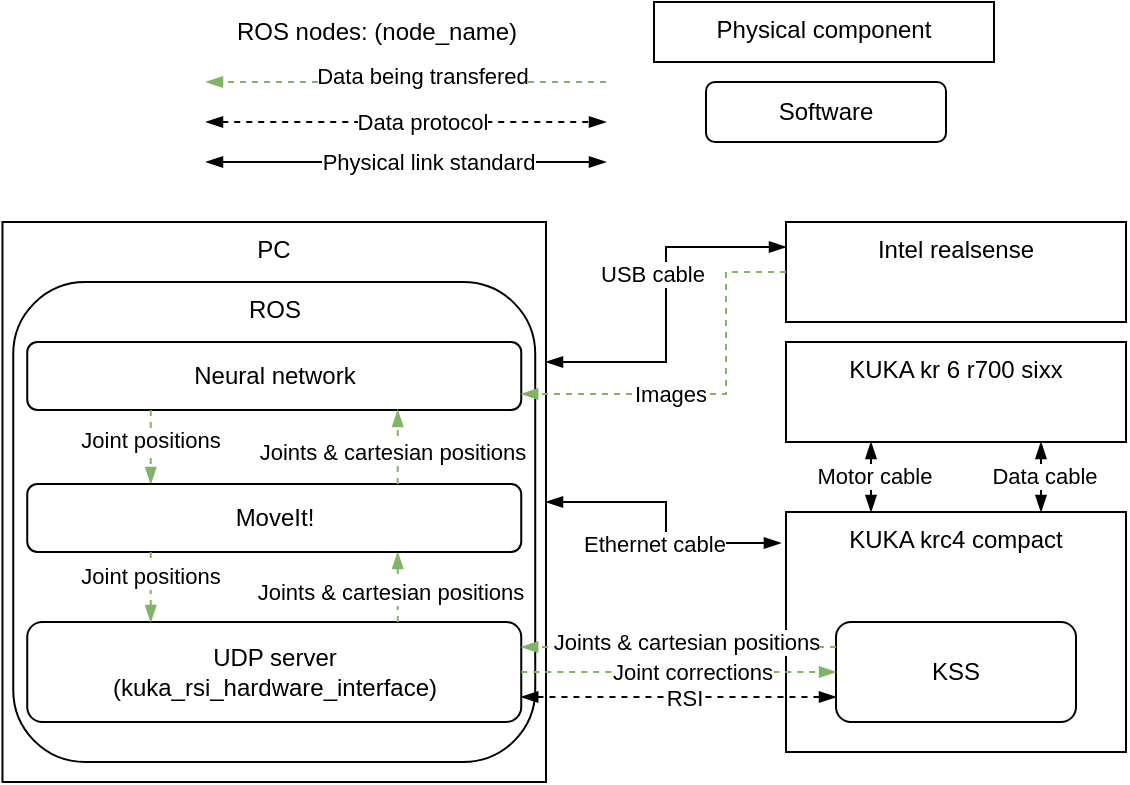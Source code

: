 <mxfile version="21.1.4" type="github">
  <diagram name="Side-1" id="D7HqKl3Z3gyon9UXmdIK">
    <mxGraphModel dx="1646" dy="1619" grid="1" gridSize="10" guides="1" tooltips="1" connect="1" arrows="1" fold="1" page="1" pageScale="1" pageWidth="827" pageHeight="1169" math="0" shadow="0">
      <root>
        <mxCell id="0" />
        <mxCell id="1" parent="0" />
        <mxCell id="BgE7IZgjUEUOgsatIoda-2" value="KUKA kr 6 r700 sixx" style="rounded=0;whiteSpace=wrap;html=1;verticalAlign=top;" vertex="1" parent="1">
          <mxGeometry x="310" y="-60" width="170" height="50" as="geometry" />
        </mxCell>
        <mxCell id="BgE7IZgjUEUOgsatIoda-4" value="" style="group" vertex="1" connectable="0" parent="1">
          <mxGeometry x="-30" y="-120" width="220" height="280" as="geometry" />
        </mxCell>
        <mxCell id="CZUTxU8bprXu9WcHHYoL-2" value="PC" style="rounded=0;whiteSpace=wrap;html=1;verticalAlign=top;" parent="BgE7IZgjUEUOgsatIoda-4" vertex="1">
          <mxGeometry x="-51.765" width="271.765" height="280" as="geometry" />
        </mxCell>
        <mxCell id="BgE7IZgjUEUOgsatIoda-3" value="ROS" style="rounded=1;whiteSpace=wrap;html=1;verticalAlign=top;" vertex="1" parent="BgE7IZgjUEUOgsatIoda-4">
          <mxGeometry x="-46.38" y="30" width="261" height="240" as="geometry" />
        </mxCell>
        <mxCell id="BgE7IZgjUEUOgsatIoda-23" value="Neural network" style="rounded=1;whiteSpace=wrap;html=1;" vertex="1" parent="BgE7IZgjUEUOgsatIoda-4">
          <mxGeometry x="-39.382" y="60" width="247" height="34" as="geometry" />
        </mxCell>
        <mxCell id="BgE7IZgjUEUOgsatIoda-22" value="UDP server&lt;br&gt;(kuka_rsi_hardware_interface)" style="rounded=1;whiteSpace=wrap;html=1;" vertex="1" parent="BgE7IZgjUEUOgsatIoda-4">
          <mxGeometry x="-39.382" y="200" width="247" height="50" as="geometry" />
        </mxCell>
        <mxCell id="BgE7IZgjUEUOgsatIoda-44" style="edgeStyle=orthogonalEdgeStyle;rounded=0;orthogonalLoop=1;jettySize=auto;html=1;exitX=0.25;exitY=1;exitDx=0;exitDy=0;dashed=1;endArrow=blockThin;endFill=1;startArrow=none;startFill=0;fillColor=#d5e8d4;strokeColor=#82b366;entryX=0.25;entryY=0;entryDx=0;entryDy=0;" edge="1" parent="BgE7IZgjUEUOgsatIoda-4" source="BgE7IZgjUEUOgsatIoda-23" target="BgE7IZgjUEUOgsatIoda-66">
          <mxGeometry relative="1" as="geometry">
            <mxPoint x="271.765" y="-60" as="sourcePoint" />
            <mxPoint x="-110" y="130" as="targetPoint" />
          </mxGeometry>
        </mxCell>
        <mxCell id="BgE7IZgjUEUOgsatIoda-45" value="Joint positions" style="edgeLabel;html=1;align=center;verticalAlign=middle;resizable=0;points=[];" vertex="1" connectable="0" parent="BgE7IZgjUEUOgsatIoda-44">
          <mxGeometry x="0.114" y="1" relative="1" as="geometry">
            <mxPoint x="-2" y="-6" as="offset" />
          </mxGeometry>
        </mxCell>
        <mxCell id="BgE7IZgjUEUOgsatIoda-47" style="edgeStyle=orthogonalEdgeStyle;rounded=0;orthogonalLoop=1;jettySize=auto;html=1;exitX=0.75;exitY=0;exitDx=0;exitDy=0;dashed=1;endArrow=blockThin;endFill=1;startArrow=none;startFill=0;fillColor=#d5e8d4;strokeColor=#82b366;entryX=0.75;entryY=1;entryDx=0;entryDy=0;" edge="1" parent="BgE7IZgjUEUOgsatIoda-4" source="BgE7IZgjUEUOgsatIoda-22" target="BgE7IZgjUEUOgsatIoda-66">
          <mxGeometry relative="1" as="geometry">
            <mxPoint x="270" y="-50" as="sourcePoint" />
            <mxPoint x="270" y="190" as="targetPoint" />
            <Array as="points" />
          </mxGeometry>
        </mxCell>
        <mxCell id="BgE7IZgjUEUOgsatIoda-48" value="Joints &amp;amp; cartesian positions" style="edgeLabel;html=1;align=center;verticalAlign=middle;resizable=0;points=[];" vertex="1" connectable="0" parent="BgE7IZgjUEUOgsatIoda-47">
          <mxGeometry x="0.114" y="1" relative="1" as="geometry">
            <mxPoint x="-3" y="4" as="offset" />
          </mxGeometry>
        </mxCell>
        <mxCell id="BgE7IZgjUEUOgsatIoda-66" value="MoveIt!" style="rounded=1;whiteSpace=wrap;html=1;" vertex="1" parent="BgE7IZgjUEUOgsatIoda-4">
          <mxGeometry x="-39.382" y="131" width="247" height="34" as="geometry" />
        </mxCell>
        <mxCell id="BgE7IZgjUEUOgsatIoda-68" style="edgeStyle=orthogonalEdgeStyle;rounded=0;orthogonalLoop=1;jettySize=auto;html=1;exitX=0.75;exitY=0;exitDx=0;exitDy=0;dashed=1;endArrow=blockThin;endFill=1;startArrow=none;startFill=0;fillColor=#d5e8d4;strokeColor=#82b366;entryX=0.75;entryY=1;entryDx=0;entryDy=0;" edge="1" parent="BgE7IZgjUEUOgsatIoda-4" source="BgE7IZgjUEUOgsatIoda-66" target="BgE7IZgjUEUOgsatIoda-23">
          <mxGeometry relative="1" as="geometry">
            <mxPoint x="32" y="114" as="sourcePoint" />
            <mxPoint x="32" y="150" as="targetPoint" />
          </mxGeometry>
        </mxCell>
        <mxCell id="BgE7IZgjUEUOgsatIoda-69" value="Joints &amp;amp; cartesian positions" style="edgeLabel;html=1;align=center;verticalAlign=middle;resizable=0;points=[];" vertex="1" connectable="0" parent="BgE7IZgjUEUOgsatIoda-68">
          <mxGeometry x="0.114" y="1" relative="1" as="geometry">
            <mxPoint x="-2" y="4" as="offset" />
          </mxGeometry>
        </mxCell>
        <mxCell id="BgE7IZgjUEUOgsatIoda-71" style="edgeStyle=orthogonalEdgeStyle;rounded=0;orthogonalLoop=1;jettySize=auto;html=1;exitX=0.25;exitY=1;exitDx=0;exitDy=0;dashed=1;endArrow=blockThin;endFill=1;startArrow=none;startFill=0;fillColor=#d5e8d4;strokeColor=#82b366;entryX=0.25;entryY=0;entryDx=0;entryDy=0;" edge="1" parent="BgE7IZgjUEUOgsatIoda-4" source="BgE7IZgjUEUOgsatIoda-66" target="BgE7IZgjUEUOgsatIoda-22">
          <mxGeometry relative="1" as="geometry">
            <mxPoint x="32" y="114" as="sourcePoint" />
            <mxPoint x="32" y="150" as="targetPoint" />
          </mxGeometry>
        </mxCell>
        <mxCell id="BgE7IZgjUEUOgsatIoda-72" value="Joint positions" style="edgeLabel;html=1;align=center;verticalAlign=middle;resizable=0;points=[];" vertex="1" connectable="0" parent="BgE7IZgjUEUOgsatIoda-71">
          <mxGeometry x="0.114" y="1" relative="1" as="geometry">
            <mxPoint x="-2" y="-8" as="offset" />
          </mxGeometry>
        </mxCell>
        <mxCell id="BgE7IZgjUEUOgsatIoda-6" value="" style="group;points=[[0,0,0,0,0],[0,0.25,0,0,0],[0,0.5,0,0,0],[0,0.75,0,0,0],[0,1,0,0,0],[0.25,0,0,0,0],[0.25,1,0,0,0],[0.5,0,0,0,0],[0.5,1,0,0,0],[0.75,0,0,0,0],[0.75,1,0,0,0],[1,0,0,0,0],[1,0.25,0,0,0],[1,0.5,0,0,0],[1,0.75,0,0,0],[1,1,0,0,0]];" vertex="1" connectable="0" parent="1">
          <mxGeometry x="310" y="25" width="170" height="120" as="geometry" />
        </mxCell>
        <mxCell id="BgE7IZgjUEUOgsatIoda-1" value="KUKA krc4 compact" style="rounded=0;whiteSpace=wrap;html=1;verticalAlign=top;" vertex="1" parent="BgE7IZgjUEUOgsatIoda-6">
          <mxGeometry width="170" height="120" as="geometry" />
        </mxCell>
        <mxCell id="BgE7IZgjUEUOgsatIoda-5" value="KSS" style="rounded=1;whiteSpace=wrap;html=1;" vertex="1" parent="BgE7IZgjUEUOgsatIoda-6">
          <mxGeometry x="25" y="55" width="120" height="50" as="geometry" />
        </mxCell>
        <mxCell id="BgE7IZgjUEUOgsatIoda-9" style="edgeStyle=orthogonalEdgeStyle;rounded=0;orthogonalLoop=1;jettySize=auto;html=1;exitX=1;exitY=0.5;exitDx=0;exitDy=0;entryX=-0.015;entryY=0.129;entryDx=0;entryDy=0;endArrow=blockThin;endFill=1;startArrow=blockThin;startFill=1;entryPerimeter=0;" edge="1" parent="1" source="CZUTxU8bprXu9WcHHYoL-2" target="BgE7IZgjUEUOgsatIoda-1">
          <mxGeometry relative="1" as="geometry" />
        </mxCell>
        <mxCell id="BgE7IZgjUEUOgsatIoda-12" value="Ethernet cable" style="edgeLabel;html=1;align=center;verticalAlign=middle;resizable=0;points=[];" vertex="1" connectable="0" parent="BgE7IZgjUEUOgsatIoda-9">
          <mxGeometry x="0.175" relative="1" as="geometry">
            <mxPoint x="-7" as="offset" />
          </mxGeometry>
        </mxCell>
        <mxCell id="BgE7IZgjUEUOgsatIoda-10" style="edgeStyle=orthogonalEdgeStyle;rounded=0;orthogonalLoop=1;jettySize=auto;html=1;exitX=0.25;exitY=0;exitDx=0;exitDy=0;entryX=0.25;entryY=1;entryDx=0;entryDy=0;endArrow=blockThin;endFill=1;startArrow=blockThin;startFill=1;" edge="1" parent="1" source="BgE7IZgjUEUOgsatIoda-1" target="BgE7IZgjUEUOgsatIoda-2">
          <mxGeometry relative="1" as="geometry" />
        </mxCell>
        <mxCell id="BgE7IZgjUEUOgsatIoda-49" value="Motor cable " style="edgeLabel;html=1;align=center;verticalAlign=middle;resizable=0;points=[];" vertex="1" connectable="0" parent="BgE7IZgjUEUOgsatIoda-10">
          <mxGeometry x="0.248" y="-1" relative="1" as="geometry">
            <mxPoint y="4" as="offset" />
          </mxGeometry>
        </mxCell>
        <mxCell id="BgE7IZgjUEUOgsatIoda-26" style="edgeStyle=orthogonalEdgeStyle;rounded=0;orthogonalLoop=1;jettySize=auto;html=1;exitX=1;exitY=0.75;exitDx=0;exitDy=0;entryX=0;entryY=0.75;entryDx=0;entryDy=0;dashed=1;endArrow=blockThin;endFill=1;startArrow=blockThin;startFill=1;" edge="1" parent="1" source="BgE7IZgjUEUOgsatIoda-22" target="BgE7IZgjUEUOgsatIoda-5">
          <mxGeometry relative="1" as="geometry" />
        </mxCell>
        <mxCell id="BgE7IZgjUEUOgsatIoda-27" value="RSI" style="edgeLabel;html=1;align=center;verticalAlign=middle;resizable=0;points=[];" vertex="1" connectable="0" parent="BgE7IZgjUEUOgsatIoda-26">
          <mxGeometry x="0.239" relative="1" as="geometry">
            <mxPoint x="-16" as="offset" />
          </mxGeometry>
        </mxCell>
        <mxCell id="BgE7IZgjUEUOgsatIoda-28" style="edgeStyle=orthogonalEdgeStyle;rounded=0;orthogonalLoop=1;jettySize=auto;html=1;exitX=0;exitY=0.25;exitDx=0;exitDy=0;dashed=1;endArrow=blockThin;endFill=1;startArrow=none;startFill=0;fillColor=#d5e8d4;strokeColor=#82b366;entryX=1;entryY=0.25;entryDx=0;entryDy=0;" edge="1" parent="1" source="BgE7IZgjUEUOgsatIoda-5" target="BgE7IZgjUEUOgsatIoda-22">
          <mxGeometry relative="1" as="geometry">
            <mxPoint x="172" y="111" as="sourcePoint" />
            <mxPoint x="300" y="112" as="targetPoint" />
          </mxGeometry>
        </mxCell>
        <mxCell id="BgE7IZgjUEUOgsatIoda-29" value="Joints &amp;amp; cartesian positions" style="edgeLabel;html=1;align=center;verticalAlign=middle;resizable=0;points=[];" vertex="1" connectable="0" parent="BgE7IZgjUEUOgsatIoda-28">
          <mxGeometry x="0.114" y="1" relative="1" as="geometry">
            <mxPoint x="12" y="-4" as="offset" />
          </mxGeometry>
        </mxCell>
        <mxCell id="BgE7IZgjUEUOgsatIoda-30" value="ROS nodes: (node_name)&lt;br&gt;" style="text;html=1;align=center;verticalAlign=middle;resizable=0;points=[];autosize=1;strokeColor=none;fillColor=none;" vertex="1" parent="1">
          <mxGeometry x="25" y="-230" width="160" height="30" as="geometry" />
        </mxCell>
        <mxCell id="BgE7IZgjUEUOgsatIoda-33" style="edgeStyle=orthogonalEdgeStyle;rounded=0;orthogonalLoop=1;jettySize=auto;html=1;exitX=0;exitY=0.25;exitDx=0;exitDy=0;dashed=1;endArrow=blockThin;endFill=1;startArrow=none;startFill=0;fillColor=#d5e8d4;strokeColor=#82b366;entryX=1;entryY=0.25;entryDx=0;entryDy=0;" edge="1" parent="1">
          <mxGeometry relative="1" as="geometry">
            <mxPoint x="220" y="-190" as="sourcePoint" />
            <mxPoint x="20" y="-190" as="targetPoint" />
          </mxGeometry>
        </mxCell>
        <mxCell id="BgE7IZgjUEUOgsatIoda-34" value="Data being transfered" style="edgeLabel;html=1;align=center;verticalAlign=middle;resizable=0;points=[];" vertex="1" connectable="0" parent="BgE7IZgjUEUOgsatIoda-33">
          <mxGeometry x="0.114" y="1" relative="1" as="geometry">
            <mxPoint x="19" y="-4" as="offset" />
          </mxGeometry>
        </mxCell>
        <mxCell id="BgE7IZgjUEUOgsatIoda-35" style="edgeStyle=orthogonalEdgeStyle;rounded=0;orthogonalLoop=1;jettySize=auto;html=1;exitX=1;exitY=0.75;exitDx=0;exitDy=0;entryX=0;entryY=0.75;entryDx=0;entryDy=0;dashed=1;endArrow=blockThin;endFill=1;startArrow=blockThin;startFill=1;" edge="1" parent="1">
          <mxGeometry relative="1" as="geometry">
            <mxPoint x="20" y="-170" as="sourcePoint" />
            <mxPoint x="220" y="-170" as="targetPoint" />
          </mxGeometry>
        </mxCell>
        <mxCell id="BgE7IZgjUEUOgsatIoda-36" value="Data protocol" style="edgeLabel;html=1;align=center;verticalAlign=middle;resizable=0;points=[];" vertex="1" connectable="0" parent="BgE7IZgjUEUOgsatIoda-35">
          <mxGeometry x="0.239" relative="1" as="geometry">
            <mxPoint x="-16" as="offset" />
          </mxGeometry>
        </mxCell>
        <mxCell id="BgE7IZgjUEUOgsatIoda-37" style="edgeStyle=orthogonalEdgeStyle;rounded=0;orthogonalLoop=1;jettySize=auto;html=1;exitX=1;exitY=0.25;exitDx=0;exitDy=0;endArrow=blockThin;endFill=1;startArrow=blockThin;startFill=1;" edge="1" parent="1">
          <mxGeometry relative="1" as="geometry">
            <mxPoint x="20" y="-150" as="sourcePoint" />
            <mxPoint x="220" y="-150" as="targetPoint" />
          </mxGeometry>
        </mxCell>
        <mxCell id="BgE7IZgjUEUOgsatIoda-38" value="Physical link standard" style="edgeLabel;html=1;align=center;verticalAlign=middle;resizable=0;points=[];" vertex="1" connectable="0" parent="BgE7IZgjUEUOgsatIoda-37">
          <mxGeometry x="0.175" relative="1" as="geometry">
            <mxPoint x="-7" as="offset" />
          </mxGeometry>
        </mxCell>
        <mxCell id="BgE7IZgjUEUOgsatIoda-39" value="" style="group;points=[[0,0,0,0,0],[0,0.25,0,0,0],[0,0.5,0,0,0],[0,0.75,0,0,0],[0,1,0,0,0],[0.25,0,0,0,0],[0.25,1,0,0,0],[0.5,0,0,0,0],[0.5,1,0,0,0],[0.75,0,0,0,0],[0.75,1,0,0,0],[1,0,0,0,0],[1,0.25,0,0,0],[1,0.5,0,0,0],[1,0.75,0,0,0],[1,1,0,0,0]];" vertex="1" connectable="0" parent="1">
          <mxGeometry x="244" y="-230" width="170" height="30" as="geometry" />
        </mxCell>
        <mxCell id="BgE7IZgjUEUOgsatIoda-40" value="Physical component" style="rounded=0;whiteSpace=wrap;html=1;verticalAlign=top;" vertex="1" parent="BgE7IZgjUEUOgsatIoda-39">
          <mxGeometry width="170" height="30" as="geometry" />
        </mxCell>
        <mxCell id="BgE7IZgjUEUOgsatIoda-42" value="Software" style="rounded=1;whiteSpace=wrap;html=1;" vertex="1" parent="1">
          <mxGeometry x="270" y="-190" width="120" height="30" as="geometry" />
        </mxCell>
        <mxCell id="BgE7IZgjUEUOgsatIoda-50" style="edgeStyle=orthogonalEdgeStyle;rounded=0;orthogonalLoop=1;jettySize=auto;html=1;exitX=0.75;exitY=0;exitDx=0;exitDy=0;entryX=0.75;entryY=1;entryDx=0;entryDy=0;endArrow=blockThin;endFill=1;startArrow=blockThin;startFill=1;" edge="1" parent="1" source="BgE7IZgjUEUOgsatIoda-1" target="BgE7IZgjUEUOgsatIoda-2">
          <mxGeometry relative="1" as="geometry">
            <mxPoint x="363" y="35" as="sourcePoint" />
            <mxPoint x="363" y="-30" as="targetPoint" />
          </mxGeometry>
        </mxCell>
        <mxCell id="BgE7IZgjUEUOgsatIoda-51" value="Data cable " style="edgeLabel;html=1;align=center;verticalAlign=middle;resizable=0;points=[];" vertex="1" connectable="0" parent="BgE7IZgjUEUOgsatIoda-50">
          <mxGeometry x="0.248" y="-1" relative="1" as="geometry">
            <mxPoint y="4" as="offset" />
          </mxGeometry>
        </mxCell>
        <mxCell id="BgE7IZgjUEUOgsatIoda-52" style="edgeStyle=orthogonalEdgeStyle;rounded=0;orthogonalLoop=1;jettySize=auto;html=1;exitX=1;exitY=0.5;exitDx=0;exitDy=0;dashed=1;endArrow=blockThin;endFill=1;startArrow=none;startFill=0;fillColor=#d5e8d4;strokeColor=#82b366;entryX=0;entryY=0.5;entryDx=0;entryDy=0;" edge="1" parent="1" source="BgE7IZgjUEUOgsatIoda-22" target="BgE7IZgjUEUOgsatIoda-5">
          <mxGeometry relative="1" as="geometry">
            <mxPoint x="230" y="-180" as="sourcePoint" />
            <mxPoint x="30" y="-180" as="targetPoint" />
          </mxGeometry>
        </mxCell>
        <mxCell id="BgE7IZgjUEUOgsatIoda-53" value="Joint corrections" style="edgeLabel;html=1;align=center;verticalAlign=middle;resizable=0;points=[];" vertex="1" connectable="0" parent="BgE7IZgjUEUOgsatIoda-52">
          <mxGeometry x="0.114" y="1" relative="1" as="geometry">
            <mxPoint x="-2" y="1" as="offset" />
          </mxGeometry>
        </mxCell>
        <mxCell id="BgE7IZgjUEUOgsatIoda-54" value="Intel realsense" style="rounded=0;whiteSpace=wrap;html=1;verticalAlign=top;" vertex="1" parent="1">
          <mxGeometry x="310" y="-120" width="170" height="50" as="geometry" />
        </mxCell>
        <mxCell id="BgE7IZgjUEUOgsatIoda-56" style="edgeStyle=orthogonalEdgeStyle;rounded=0;orthogonalLoop=1;jettySize=auto;html=1;exitX=1;exitY=0.25;exitDx=0;exitDy=0;endArrow=blockThin;endFill=1;startArrow=blockThin;startFill=1;entryX=0;entryY=0.25;entryDx=0;entryDy=0;" edge="1" parent="1" source="CZUTxU8bprXu9WcHHYoL-2" target="BgE7IZgjUEUOgsatIoda-54">
          <mxGeometry relative="1" as="geometry">
            <mxPoint x="30" y="-140" as="sourcePoint" />
            <mxPoint x="230" y="-140" as="targetPoint" />
          </mxGeometry>
        </mxCell>
        <mxCell id="BgE7IZgjUEUOgsatIoda-57" value="USB cable" style="edgeLabel;html=1;align=center;verticalAlign=middle;resizable=0;points=[];" vertex="1" connectable="0" parent="BgE7IZgjUEUOgsatIoda-56">
          <mxGeometry x="0.175" relative="1" as="geometry">
            <mxPoint x="-7" as="offset" />
          </mxGeometry>
        </mxCell>
        <mxCell id="BgE7IZgjUEUOgsatIoda-61" style="edgeStyle=orthogonalEdgeStyle;rounded=0;orthogonalLoop=1;jettySize=auto;html=1;exitX=0;exitY=0.5;exitDx=0;exitDy=0;dashed=1;endArrow=blockThin;endFill=1;startArrow=none;startFill=0;fillColor=#d5e8d4;strokeColor=#82b366;entryX=1;entryY=0.75;entryDx=0;entryDy=0;" edge="1" parent="1" source="BgE7IZgjUEUOgsatIoda-54" target="BgE7IZgjUEUOgsatIoda-23">
          <mxGeometry relative="1" as="geometry">
            <mxPoint x="230" y="-180" as="sourcePoint" />
            <mxPoint x="180" y="-20" as="targetPoint" />
            <Array as="points">
              <mxPoint x="280" y="-95" />
              <mxPoint x="280" y="-34" />
              <mxPoint x="178" y="-34" />
            </Array>
          </mxGeometry>
        </mxCell>
        <mxCell id="BgE7IZgjUEUOgsatIoda-62" value="Images" style="edgeLabel;html=1;align=center;verticalAlign=middle;resizable=0;points=[];" vertex="1" connectable="0" parent="BgE7IZgjUEUOgsatIoda-61">
          <mxGeometry x="0.114" y="1" relative="1" as="geometry">
            <mxPoint x="-11" y="-1" as="offset" />
          </mxGeometry>
        </mxCell>
      </root>
    </mxGraphModel>
  </diagram>
</mxfile>
